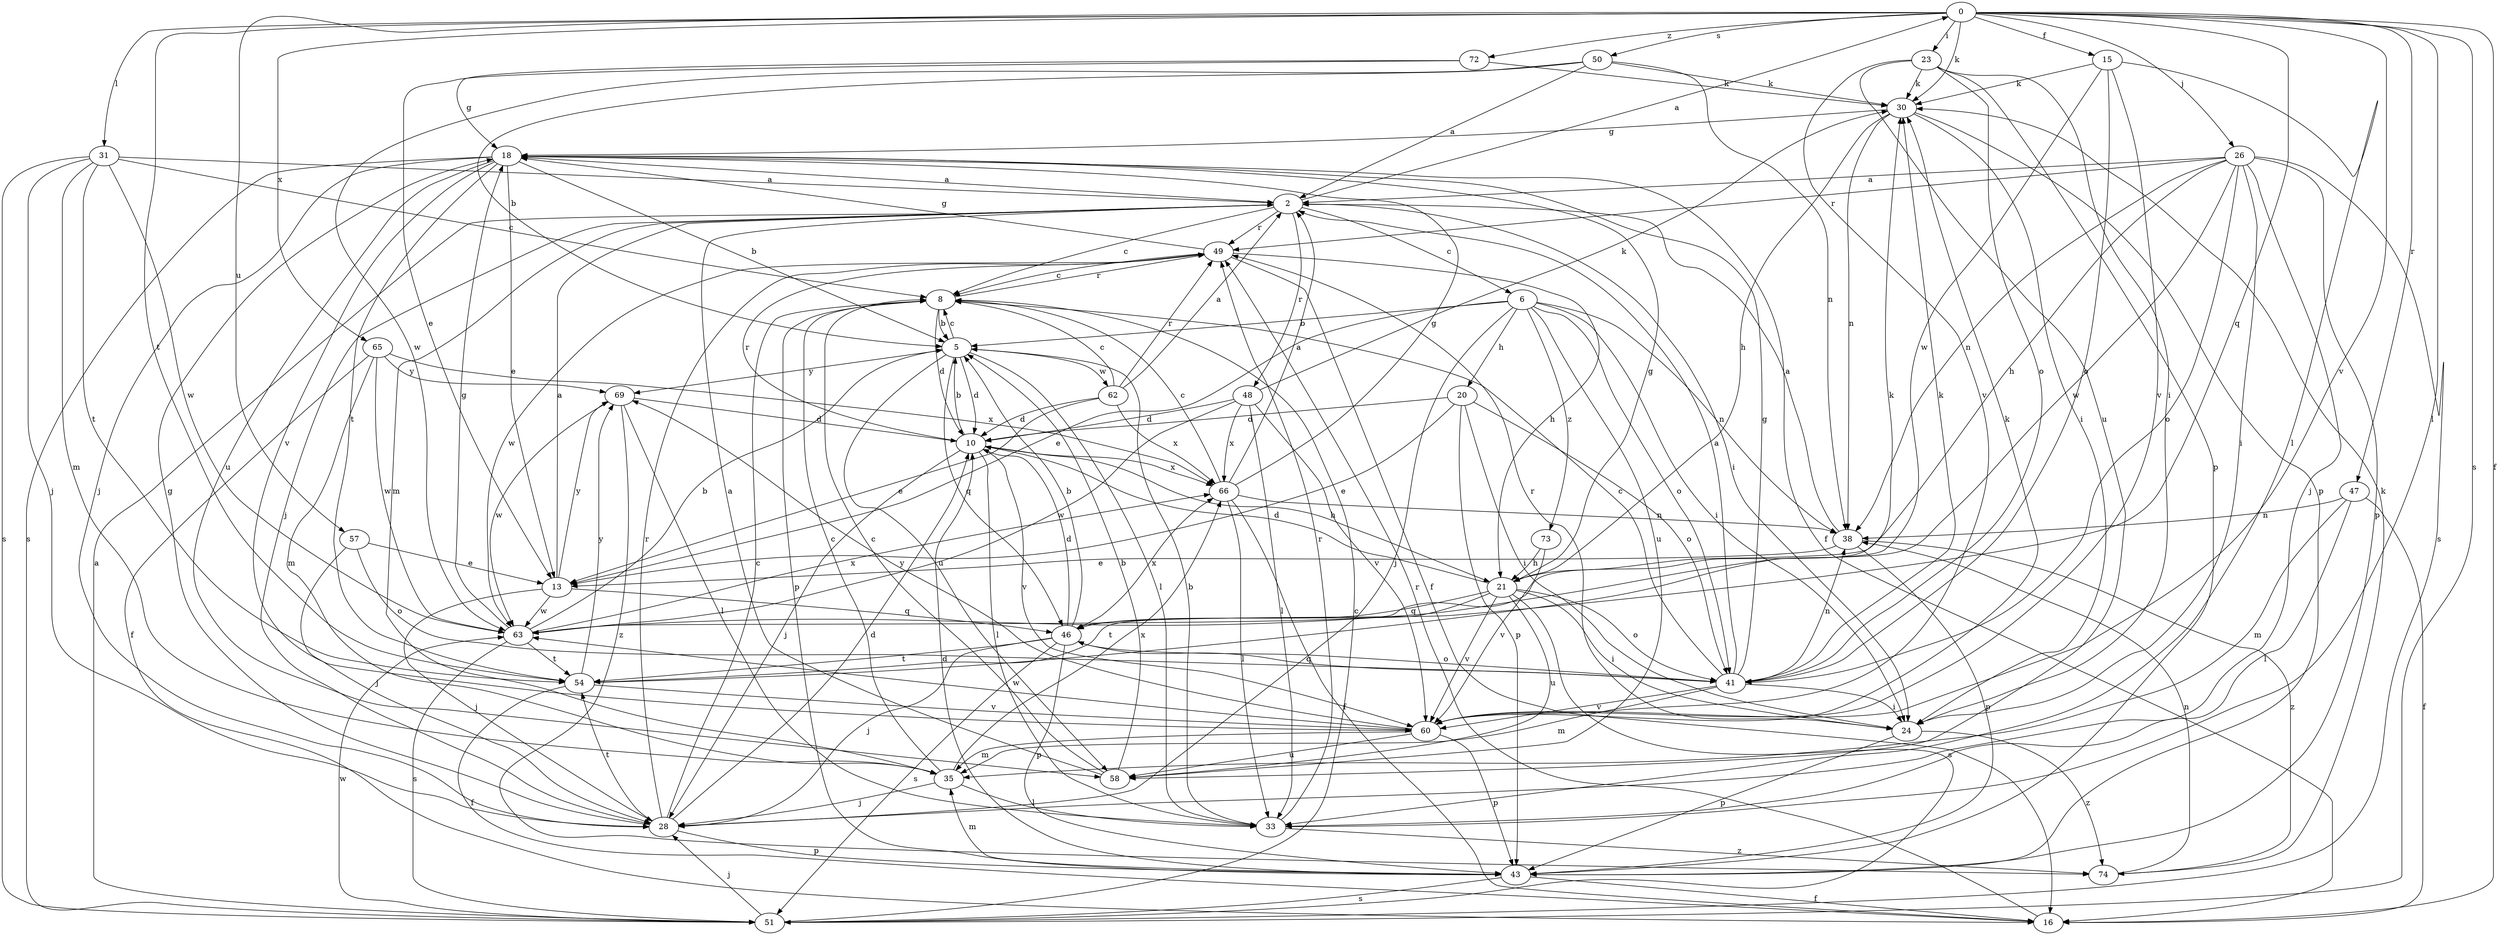 strict digraph  {
0;
2;
5;
6;
8;
10;
13;
15;
16;
18;
20;
21;
23;
24;
26;
28;
30;
31;
33;
35;
38;
41;
43;
46;
47;
48;
49;
50;
51;
54;
57;
58;
60;
62;
63;
65;
66;
69;
72;
73;
74;
0 -> 15  [label=f];
0 -> 16  [label=f];
0 -> 23  [label=i];
0 -> 26  [label=j];
0 -> 30  [label=k];
0 -> 31  [label=l];
0 -> 33  [label=l];
0 -> 46  [label=q];
0 -> 47  [label=r];
0 -> 50  [label=s];
0 -> 51  [label=s];
0 -> 54  [label=t];
0 -> 57  [label=u];
0 -> 60  [label=v];
0 -> 65  [label=x];
0 -> 72  [label=z];
2 -> 0  [label=a];
2 -> 6  [label=c];
2 -> 8  [label=c];
2 -> 24  [label=i];
2 -> 28  [label=j];
2 -> 35  [label=m];
2 -> 48  [label=r];
2 -> 49  [label=r];
5 -> 8  [label=c];
5 -> 10  [label=d];
5 -> 33  [label=l];
5 -> 46  [label=q];
5 -> 58  [label=u];
5 -> 62  [label=w];
5 -> 69  [label=y];
6 -> 5  [label=b];
6 -> 13  [label=e];
6 -> 20  [label=h];
6 -> 24  [label=i];
6 -> 28  [label=j];
6 -> 38  [label=n];
6 -> 41  [label=o];
6 -> 58  [label=u];
6 -> 73  [label=z];
8 -> 5  [label=b];
8 -> 10  [label=d];
8 -> 43  [label=p];
8 -> 49  [label=r];
10 -> 5  [label=b];
10 -> 21  [label=h];
10 -> 28  [label=j];
10 -> 33  [label=l];
10 -> 49  [label=r];
10 -> 60  [label=v];
10 -> 66  [label=x];
13 -> 2  [label=a];
13 -> 28  [label=j];
13 -> 46  [label=q];
13 -> 63  [label=w];
13 -> 69  [label=y];
15 -> 30  [label=k];
15 -> 33  [label=l];
15 -> 41  [label=o];
15 -> 60  [label=v];
15 -> 63  [label=w];
16 -> 49  [label=r];
18 -> 2  [label=a];
18 -> 5  [label=b];
18 -> 13  [label=e];
18 -> 16  [label=f];
18 -> 28  [label=j];
18 -> 51  [label=s];
18 -> 54  [label=t];
18 -> 58  [label=u];
18 -> 60  [label=v];
20 -> 10  [label=d];
20 -> 13  [label=e];
20 -> 24  [label=i];
20 -> 41  [label=o];
20 -> 43  [label=p];
21 -> 10  [label=d];
21 -> 18  [label=g];
21 -> 24  [label=i];
21 -> 41  [label=o];
21 -> 46  [label=q];
21 -> 51  [label=s];
21 -> 54  [label=t];
21 -> 58  [label=u];
21 -> 60  [label=v];
23 -> 24  [label=i];
23 -> 30  [label=k];
23 -> 41  [label=o];
23 -> 43  [label=p];
23 -> 58  [label=u];
23 -> 60  [label=v];
24 -> 43  [label=p];
24 -> 49  [label=r];
24 -> 74  [label=z];
26 -> 2  [label=a];
26 -> 21  [label=h];
26 -> 24  [label=i];
26 -> 28  [label=j];
26 -> 38  [label=n];
26 -> 41  [label=o];
26 -> 43  [label=p];
26 -> 49  [label=r];
26 -> 51  [label=s];
26 -> 63  [label=w];
28 -> 8  [label=c];
28 -> 10  [label=d];
28 -> 18  [label=g];
28 -> 43  [label=p];
28 -> 49  [label=r];
28 -> 54  [label=t];
30 -> 18  [label=g];
30 -> 21  [label=h];
30 -> 24  [label=i];
30 -> 38  [label=n];
30 -> 43  [label=p];
31 -> 2  [label=a];
31 -> 8  [label=c];
31 -> 28  [label=j];
31 -> 35  [label=m];
31 -> 51  [label=s];
31 -> 54  [label=t];
31 -> 63  [label=w];
33 -> 5  [label=b];
33 -> 49  [label=r];
33 -> 74  [label=z];
35 -> 8  [label=c];
35 -> 28  [label=j];
35 -> 33  [label=l];
35 -> 66  [label=x];
38 -> 2  [label=a];
38 -> 13  [label=e];
38 -> 43  [label=p];
38 -> 74  [label=z];
41 -> 2  [label=a];
41 -> 8  [label=c];
41 -> 18  [label=g];
41 -> 24  [label=i];
41 -> 30  [label=k];
41 -> 35  [label=m];
41 -> 38  [label=n];
41 -> 46  [label=q];
41 -> 60  [label=v];
43 -> 10  [label=d];
43 -> 16  [label=f];
43 -> 35  [label=m];
43 -> 51  [label=s];
46 -> 5  [label=b];
46 -> 10  [label=d];
46 -> 28  [label=j];
46 -> 41  [label=o];
46 -> 43  [label=p];
46 -> 51  [label=s];
46 -> 54  [label=t];
46 -> 66  [label=x];
47 -> 16  [label=f];
47 -> 33  [label=l];
47 -> 35  [label=m];
47 -> 38  [label=n];
48 -> 10  [label=d];
48 -> 30  [label=k];
48 -> 33  [label=l];
48 -> 60  [label=v];
48 -> 63  [label=w];
48 -> 66  [label=x];
49 -> 8  [label=c];
49 -> 16  [label=f];
49 -> 18  [label=g];
49 -> 21  [label=h];
49 -> 63  [label=w];
50 -> 2  [label=a];
50 -> 5  [label=b];
50 -> 30  [label=k];
50 -> 38  [label=n];
50 -> 63  [label=w];
51 -> 2  [label=a];
51 -> 8  [label=c];
51 -> 28  [label=j];
51 -> 63  [label=w];
54 -> 16  [label=f];
54 -> 30  [label=k];
54 -> 60  [label=v];
54 -> 69  [label=y];
57 -> 13  [label=e];
57 -> 28  [label=j];
57 -> 41  [label=o];
58 -> 2  [label=a];
58 -> 5  [label=b];
58 -> 8  [label=c];
60 -> 30  [label=k];
60 -> 35  [label=m];
60 -> 43  [label=p];
60 -> 58  [label=u];
60 -> 63  [label=w];
60 -> 69  [label=y];
62 -> 2  [label=a];
62 -> 8  [label=c];
62 -> 10  [label=d];
62 -> 13  [label=e];
62 -> 49  [label=r];
62 -> 66  [label=x];
63 -> 5  [label=b];
63 -> 18  [label=g];
63 -> 51  [label=s];
63 -> 54  [label=t];
63 -> 66  [label=x];
65 -> 16  [label=f];
65 -> 35  [label=m];
65 -> 63  [label=w];
65 -> 66  [label=x];
65 -> 69  [label=y];
66 -> 2  [label=a];
66 -> 8  [label=c];
66 -> 16  [label=f];
66 -> 18  [label=g];
66 -> 33  [label=l];
66 -> 38  [label=n];
69 -> 10  [label=d];
69 -> 33  [label=l];
69 -> 63  [label=w];
69 -> 74  [label=z];
72 -> 13  [label=e];
72 -> 18  [label=g];
72 -> 30  [label=k];
73 -> 21  [label=h];
73 -> 60  [label=v];
74 -> 30  [label=k];
74 -> 38  [label=n];
}
